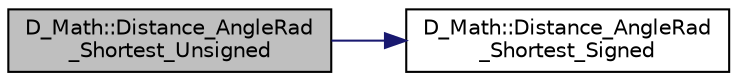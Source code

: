 digraph "D_Math::Distance_AngleRad_Shortest_Unsigned"
{
 // LATEX_PDF_SIZE
  edge [fontname="Helvetica",fontsize="10",labelfontname="Helvetica",labelfontsize="10"];
  node [fontname="Helvetica",fontsize="10",shape=record];
  rankdir="LR";
  Node1 [label="D_Math::Distance_AngleRad\l_Shortest_Unsigned",height=0.2,width=0.4,color="black", fillcolor="grey75", style="filled", fontcolor="black",tooltip=" "];
  Node1 -> Node2 [color="midnightblue",fontsize="10",style="solid",fontname="Helvetica"];
  Node2 [label="D_Math::Distance_AngleRad\l_Shortest_Signed",height=0.2,width=0.4,color="black", fillcolor="white", style="filled",URL="$class_d___math.html#a3000829a2b905d72cc76d9e98fc854d8",tooltip=" "];
}
